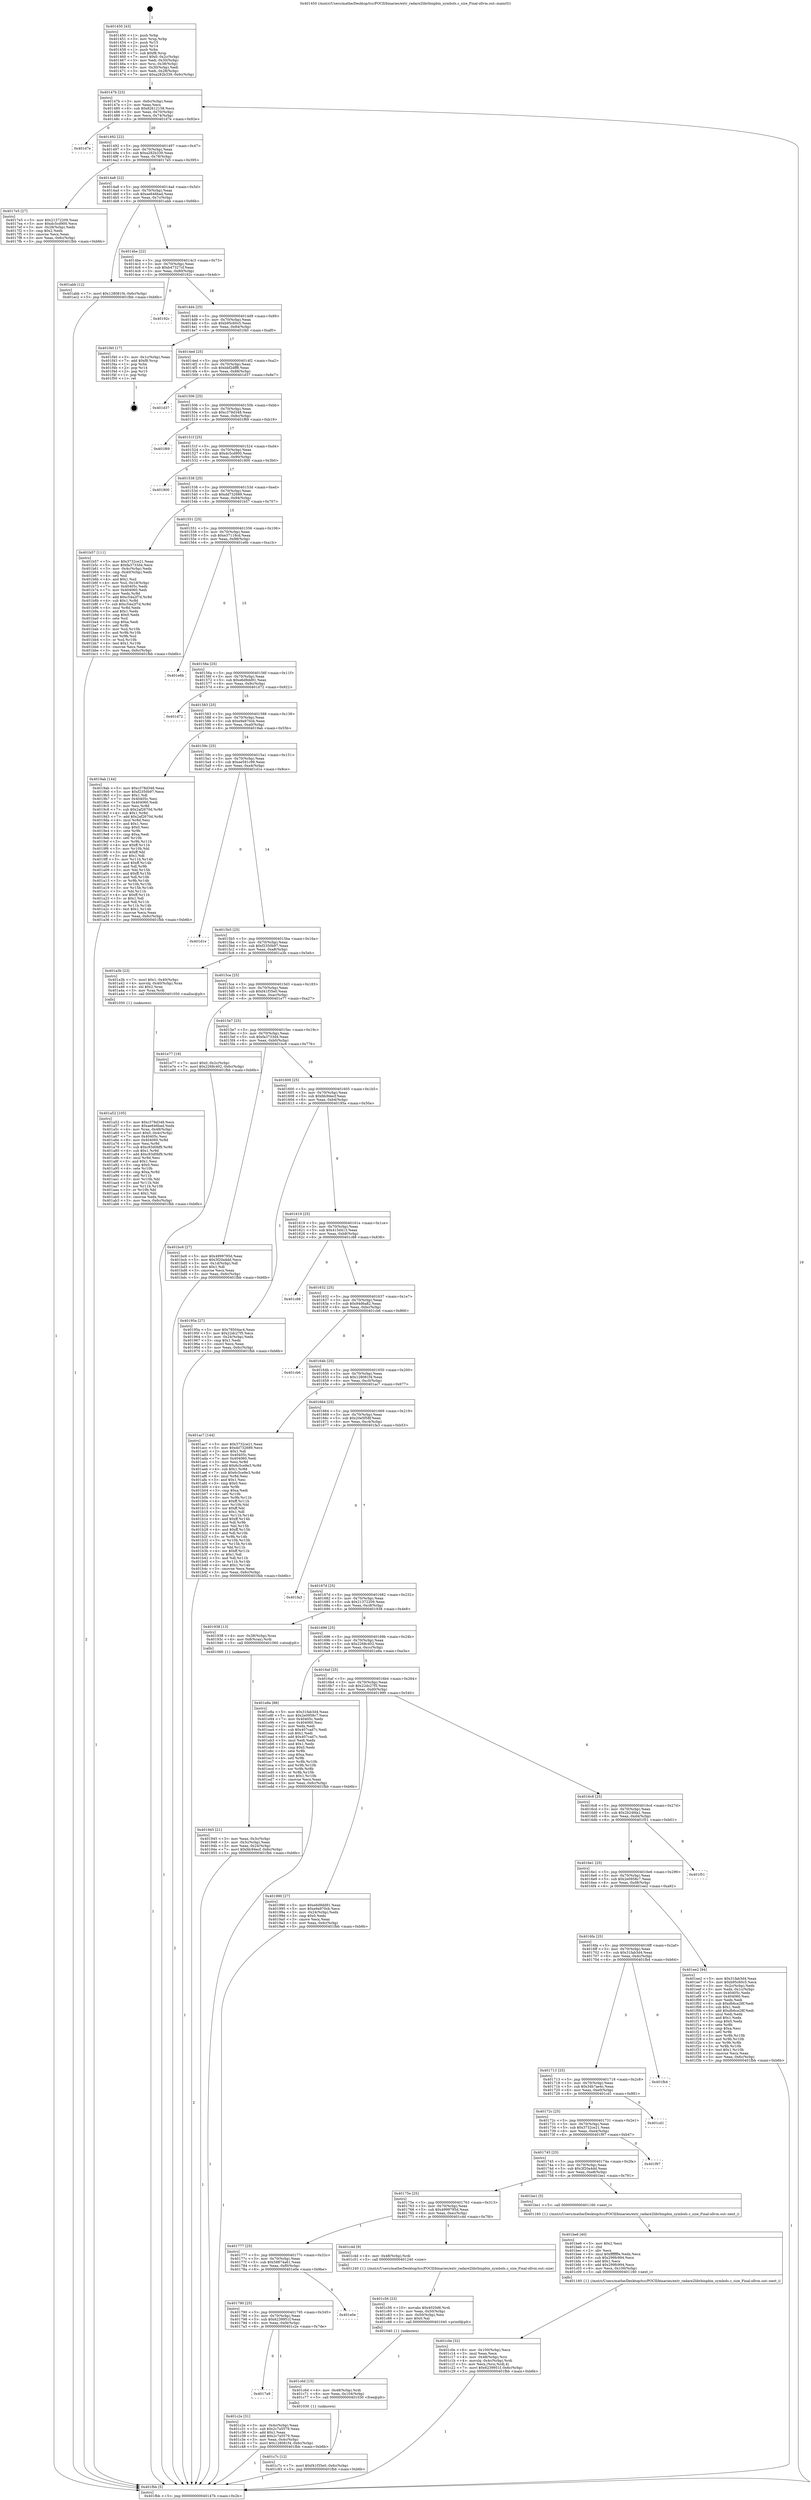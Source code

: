 digraph "0x401450" {
  label = "0x401450 (/mnt/c/Users/mathe/Desktop/tcc/POCII/binaries/extr_radare2librbinpbin_symbols.c_size_Final-ollvm.out::main(0))"
  labelloc = "t"
  node[shape=record]

  Entry [label="",width=0.3,height=0.3,shape=circle,fillcolor=black,style=filled]
  "0x40147b" [label="{
     0x40147b [23]\l
     | [instrs]\l
     &nbsp;&nbsp;0x40147b \<+3\>: mov -0x6c(%rbp),%eax\l
     &nbsp;&nbsp;0x40147e \<+2\>: mov %eax,%ecx\l
     &nbsp;&nbsp;0x401480 \<+6\>: sub $0x82612158,%ecx\l
     &nbsp;&nbsp;0x401486 \<+3\>: mov %eax,-0x70(%rbp)\l
     &nbsp;&nbsp;0x401489 \<+3\>: mov %ecx,-0x74(%rbp)\l
     &nbsp;&nbsp;0x40148c \<+6\>: je 0000000000401d7e \<main+0x92e\>\l
  }"]
  "0x401d7e" [label="{
     0x401d7e\l
  }", style=dashed]
  "0x401492" [label="{
     0x401492 [22]\l
     | [instrs]\l
     &nbsp;&nbsp;0x401492 \<+5\>: jmp 0000000000401497 \<main+0x47\>\l
     &nbsp;&nbsp;0x401497 \<+3\>: mov -0x70(%rbp),%eax\l
     &nbsp;&nbsp;0x40149a \<+5\>: sub $0xa282b339,%eax\l
     &nbsp;&nbsp;0x40149f \<+3\>: mov %eax,-0x78(%rbp)\l
     &nbsp;&nbsp;0x4014a2 \<+6\>: je 00000000004017e5 \<main+0x395\>\l
  }"]
  Exit [label="",width=0.3,height=0.3,shape=circle,fillcolor=black,style=filled,peripheries=2]
  "0x4017e5" [label="{
     0x4017e5 [27]\l
     | [instrs]\l
     &nbsp;&nbsp;0x4017e5 \<+5\>: mov $0x21372209,%eax\l
     &nbsp;&nbsp;0x4017ea \<+5\>: mov $0xdc5cd900,%ecx\l
     &nbsp;&nbsp;0x4017ef \<+3\>: mov -0x28(%rbp),%edx\l
     &nbsp;&nbsp;0x4017f2 \<+3\>: cmp $0x2,%edx\l
     &nbsp;&nbsp;0x4017f5 \<+3\>: cmovne %ecx,%eax\l
     &nbsp;&nbsp;0x4017f8 \<+3\>: mov %eax,-0x6c(%rbp)\l
     &nbsp;&nbsp;0x4017fb \<+5\>: jmp 0000000000401fbb \<main+0xb6b\>\l
  }"]
  "0x4014a8" [label="{
     0x4014a8 [22]\l
     | [instrs]\l
     &nbsp;&nbsp;0x4014a8 \<+5\>: jmp 00000000004014ad \<main+0x5d\>\l
     &nbsp;&nbsp;0x4014ad \<+3\>: mov -0x70(%rbp),%eax\l
     &nbsp;&nbsp;0x4014b0 \<+5\>: sub $0xae646bad,%eax\l
     &nbsp;&nbsp;0x4014b5 \<+3\>: mov %eax,-0x7c(%rbp)\l
     &nbsp;&nbsp;0x4014b8 \<+6\>: je 0000000000401abb \<main+0x66b\>\l
  }"]
  "0x401fbb" [label="{
     0x401fbb [5]\l
     | [instrs]\l
     &nbsp;&nbsp;0x401fbb \<+5\>: jmp 000000000040147b \<main+0x2b\>\l
  }"]
  "0x401450" [label="{
     0x401450 [43]\l
     | [instrs]\l
     &nbsp;&nbsp;0x401450 \<+1\>: push %rbp\l
     &nbsp;&nbsp;0x401451 \<+3\>: mov %rsp,%rbp\l
     &nbsp;&nbsp;0x401454 \<+2\>: push %r15\l
     &nbsp;&nbsp;0x401456 \<+2\>: push %r14\l
     &nbsp;&nbsp;0x401458 \<+1\>: push %rbx\l
     &nbsp;&nbsp;0x401459 \<+7\>: sub $0xf8,%rsp\l
     &nbsp;&nbsp;0x401460 \<+7\>: movl $0x0,-0x2c(%rbp)\l
     &nbsp;&nbsp;0x401467 \<+3\>: mov %edi,-0x30(%rbp)\l
     &nbsp;&nbsp;0x40146a \<+4\>: mov %rsi,-0x38(%rbp)\l
     &nbsp;&nbsp;0x40146e \<+3\>: mov -0x30(%rbp),%edi\l
     &nbsp;&nbsp;0x401471 \<+3\>: mov %edi,-0x28(%rbp)\l
     &nbsp;&nbsp;0x401474 \<+7\>: movl $0xa282b339,-0x6c(%rbp)\l
  }"]
  "0x401c7c" [label="{
     0x401c7c [12]\l
     | [instrs]\l
     &nbsp;&nbsp;0x401c7c \<+7\>: movl $0xf41f35e0,-0x6c(%rbp)\l
     &nbsp;&nbsp;0x401c83 \<+5\>: jmp 0000000000401fbb \<main+0xb6b\>\l
  }"]
  "0x401abb" [label="{
     0x401abb [12]\l
     | [instrs]\l
     &nbsp;&nbsp;0x401abb \<+7\>: movl $0x128081f4,-0x6c(%rbp)\l
     &nbsp;&nbsp;0x401ac2 \<+5\>: jmp 0000000000401fbb \<main+0xb6b\>\l
  }"]
  "0x4014be" [label="{
     0x4014be [22]\l
     | [instrs]\l
     &nbsp;&nbsp;0x4014be \<+5\>: jmp 00000000004014c3 \<main+0x73\>\l
     &nbsp;&nbsp;0x4014c3 \<+3\>: mov -0x70(%rbp),%eax\l
     &nbsp;&nbsp;0x4014c6 \<+5\>: sub $0xb47327cf,%eax\l
     &nbsp;&nbsp;0x4014cb \<+3\>: mov %eax,-0x80(%rbp)\l
     &nbsp;&nbsp;0x4014ce \<+6\>: je 000000000040192c \<main+0x4dc\>\l
  }"]
  "0x401c6d" [label="{
     0x401c6d [15]\l
     | [instrs]\l
     &nbsp;&nbsp;0x401c6d \<+4\>: mov -0x48(%rbp),%rdi\l
     &nbsp;&nbsp;0x401c71 \<+6\>: mov %eax,-0x104(%rbp)\l
     &nbsp;&nbsp;0x401c77 \<+5\>: call 0000000000401030 \<free@plt\>\l
     | [calls]\l
     &nbsp;&nbsp;0x401030 \{1\} (unknown)\l
  }"]
  "0x40192c" [label="{
     0x40192c\l
  }", style=dashed]
  "0x4014d4" [label="{
     0x4014d4 [25]\l
     | [instrs]\l
     &nbsp;&nbsp;0x4014d4 \<+5\>: jmp 00000000004014d9 \<main+0x89\>\l
     &nbsp;&nbsp;0x4014d9 \<+3\>: mov -0x70(%rbp),%eax\l
     &nbsp;&nbsp;0x4014dc \<+5\>: sub $0xb95c60c5,%eax\l
     &nbsp;&nbsp;0x4014e1 \<+6\>: mov %eax,-0x84(%rbp)\l
     &nbsp;&nbsp;0x4014e7 \<+6\>: je 0000000000401f40 \<main+0xaf0\>\l
  }"]
  "0x401c56" [label="{
     0x401c56 [23]\l
     | [instrs]\l
     &nbsp;&nbsp;0x401c56 \<+10\>: movabs $0x4020d6,%rdi\l
     &nbsp;&nbsp;0x401c60 \<+3\>: mov %eax,-0x50(%rbp)\l
     &nbsp;&nbsp;0x401c63 \<+3\>: mov -0x50(%rbp),%esi\l
     &nbsp;&nbsp;0x401c66 \<+2\>: mov $0x0,%al\l
     &nbsp;&nbsp;0x401c68 \<+5\>: call 0000000000401040 \<printf@plt\>\l
     | [calls]\l
     &nbsp;&nbsp;0x401040 \{1\} (unknown)\l
  }"]
  "0x401f40" [label="{
     0x401f40 [17]\l
     | [instrs]\l
     &nbsp;&nbsp;0x401f40 \<+3\>: mov -0x1c(%rbp),%eax\l
     &nbsp;&nbsp;0x401f43 \<+7\>: add $0xf8,%rsp\l
     &nbsp;&nbsp;0x401f4a \<+1\>: pop %rbx\l
     &nbsp;&nbsp;0x401f4b \<+2\>: pop %r14\l
     &nbsp;&nbsp;0x401f4d \<+2\>: pop %r15\l
     &nbsp;&nbsp;0x401f4f \<+1\>: pop %rbp\l
     &nbsp;&nbsp;0x401f50 \<+1\>: ret\l
  }"]
  "0x4014ed" [label="{
     0x4014ed [25]\l
     | [instrs]\l
     &nbsp;&nbsp;0x4014ed \<+5\>: jmp 00000000004014f2 \<main+0xa2\>\l
     &nbsp;&nbsp;0x4014f2 \<+3\>: mov -0x70(%rbp),%eax\l
     &nbsp;&nbsp;0x4014f5 \<+5\>: sub $0xbbf2dff8,%eax\l
     &nbsp;&nbsp;0x4014fa \<+6\>: mov %eax,-0x88(%rbp)\l
     &nbsp;&nbsp;0x401500 \<+6\>: je 0000000000401d37 \<main+0x8e7\>\l
  }"]
  "0x4017a9" [label="{
     0x4017a9\l
  }", style=dashed]
  "0x401d37" [label="{
     0x401d37\l
  }", style=dashed]
  "0x401506" [label="{
     0x401506 [25]\l
     | [instrs]\l
     &nbsp;&nbsp;0x401506 \<+5\>: jmp 000000000040150b \<main+0xbb\>\l
     &nbsp;&nbsp;0x40150b \<+3\>: mov -0x70(%rbp),%eax\l
     &nbsp;&nbsp;0x40150e \<+5\>: sub $0xc378d348,%eax\l
     &nbsp;&nbsp;0x401513 \<+6\>: mov %eax,-0x8c(%rbp)\l
     &nbsp;&nbsp;0x401519 \<+6\>: je 0000000000401f69 \<main+0xb19\>\l
  }"]
  "0x401c2e" [label="{
     0x401c2e [31]\l
     | [instrs]\l
     &nbsp;&nbsp;0x401c2e \<+3\>: mov -0x4c(%rbp),%eax\l
     &nbsp;&nbsp;0x401c31 \<+5\>: sub $0x2c7a5579,%eax\l
     &nbsp;&nbsp;0x401c36 \<+3\>: add $0x1,%eax\l
     &nbsp;&nbsp;0x401c39 \<+5\>: add $0x2c7a5579,%eax\l
     &nbsp;&nbsp;0x401c3e \<+3\>: mov %eax,-0x4c(%rbp)\l
     &nbsp;&nbsp;0x401c41 \<+7\>: movl $0x128081f4,-0x6c(%rbp)\l
     &nbsp;&nbsp;0x401c48 \<+5\>: jmp 0000000000401fbb \<main+0xb6b\>\l
  }"]
  "0x401f69" [label="{
     0x401f69\l
  }", style=dashed]
  "0x40151f" [label="{
     0x40151f [25]\l
     | [instrs]\l
     &nbsp;&nbsp;0x40151f \<+5\>: jmp 0000000000401524 \<main+0xd4\>\l
     &nbsp;&nbsp;0x401524 \<+3\>: mov -0x70(%rbp),%eax\l
     &nbsp;&nbsp;0x401527 \<+5\>: sub $0xdc5cd900,%eax\l
     &nbsp;&nbsp;0x40152c \<+6\>: mov %eax,-0x90(%rbp)\l
     &nbsp;&nbsp;0x401532 \<+6\>: je 0000000000401800 \<main+0x3b0\>\l
  }"]
  "0x401790" [label="{
     0x401790 [25]\l
     | [instrs]\l
     &nbsp;&nbsp;0x401790 \<+5\>: jmp 0000000000401795 \<main+0x345\>\l
     &nbsp;&nbsp;0x401795 \<+3\>: mov -0x70(%rbp),%eax\l
     &nbsp;&nbsp;0x401798 \<+5\>: sub $0x6239951f,%eax\l
     &nbsp;&nbsp;0x40179d \<+6\>: mov %eax,-0xf4(%rbp)\l
     &nbsp;&nbsp;0x4017a3 \<+6\>: je 0000000000401c2e \<main+0x7de\>\l
  }"]
  "0x401800" [label="{
     0x401800\l
  }", style=dashed]
  "0x401538" [label="{
     0x401538 [25]\l
     | [instrs]\l
     &nbsp;&nbsp;0x401538 \<+5\>: jmp 000000000040153d \<main+0xed\>\l
     &nbsp;&nbsp;0x40153d \<+3\>: mov -0x70(%rbp),%eax\l
     &nbsp;&nbsp;0x401540 \<+5\>: sub $0xdd732689,%eax\l
     &nbsp;&nbsp;0x401545 \<+6\>: mov %eax,-0x94(%rbp)\l
     &nbsp;&nbsp;0x40154b \<+6\>: je 0000000000401b57 \<main+0x707\>\l
  }"]
  "0x401e0e" [label="{
     0x401e0e\l
  }", style=dashed]
  "0x401b57" [label="{
     0x401b57 [111]\l
     | [instrs]\l
     &nbsp;&nbsp;0x401b57 \<+5\>: mov $0x3732ce21,%eax\l
     &nbsp;&nbsp;0x401b5c \<+5\>: mov $0xfa3733d4,%ecx\l
     &nbsp;&nbsp;0x401b61 \<+3\>: mov -0x4c(%rbp),%edx\l
     &nbsp;&nbsp;0x401b64 \<+3\>: cmp -0x40(%rbp),%edx\l
     &nbsp;&nbsp;0x401b67 \<+4\>: setl %sil\l
     &nbsp;&nbsp;0x401b6b \<+4\>: and $0x1,%sil\l
     &nbsp;&nbsp;0x401b6f \<+4\>: mov %sil,-0x1d(%rbp)\l
     &nbsp;&nbsp;0x401b73 \<+7\>: mov 0x40405c,%edx\l
     &nbsp;&nbsp;0x401b7a \<+7\>: mov 0x404060,%edi\l
     &nbsp;&nbsp;0x401b81 \<+3\>: mov %edx,%r8d\l
     &nbsp;&nbsp;0x401b84 \<+7\>: add $0xc54a2f7d,%r8d\l
     &nbsp;&nbsp;0x401b8b \<+4\>: sub $0x1,%r8d\l
     &nbsp;&nbsp;0x401b8f \<+7\>: sub $0xc54a2f7d,%r8d\l
     &nbsp;&nbsp;0x401b96 \<+4\>: imul %r8d,%edx\l
     &nbsp;&nbsp;0x401b9a \<+3\>: and $0x1,%edx\l
     &nbsp;&nbsp;0x401b9d \<+3\>: cmp $0x0,%edx\l
     &nbsp;&nbsp;0x401ba0 \<+4\>: sete %sil\l
     &nbsp;&nbsp;0x401ba4 \<+3\>: cmp $0xa,%edi\l
     &nbsp;&nbsp;0x401ba7 \<+4\>: setl %r9b\l
     &nbsp;&nbsp;0x401bab \<+3\>: mov %sil,%r10b\l
     &nbsp;&nbsp;0x401bae \<+3\>: and %r9b,%r10b\l
     &nbsp;&nbsp;0x401bb1 \<+3\>: xor %r9b,%sil\l
     &nbsp;&nbsp;0x401bb4 \<+3\>: or %sil,%r10b\l
     &nbsp;&nbsp;0x401bb7 \<+4\>: test $0x1,%r10b\l
     &nbsp;&nbsp;0x401bbb \<+3\>: cmovne %ecx,%eax\l
     &nbsp;&nbsp;0x401bbe \<+3\>: mov %eax,-0x6c(%rbp)\l
     &nbsp;&nbsp;0x401bc1 \<+5\>: jmp 0000000000401fbb \<main+0xb6b\>\l
  }"]
  "0x401551" [label="{
     0x401551 [25]\l
     | [instrs]\l
     &nbsp;&nbsp;0x401551 \<+5\>: jmp 0000000000401556 \<main+0x106\>\l
     &nbsp;&nbsp;0x401556 \<+3\>: mov -0x70(%rbp),%eax\l
     &nbsp;&nbsp;0x401559 \<+5\>: sub $0xe37118cd,%eax\l
     &nbsp;&nbsp;0x40155e \<+6\>: mov %eax,-0x98(%rbp)\l
     &nbsp;&nbsp;0x401564 \<+6\>: je 0000000000401e6b \<main+0xa1b\>\l
  }"]
  "0x401777" [label="{
     0x401777 [25]\l
     | [instrs]\l
     &nbsp;&nbsp;0x401777 \<+5\>: jmp 000000000040177c \<main+0x32c\>\l
     &nbsp;&nbsp;0x40177c \<+3\>: mov -0x70(%rbp),%eax\l
     &nbsp;&nbsp;0x40177f \<+5\>: sub $0x58874a61,%eax\l
     &nbsp;&nbsp;0x401784 \<+6\>: mov %eax,-0xf0(%rbp)\l
     &nbsp;&nbsp;0x40178a \<+6\>: je 0000000000401e0e \<main+0x9be\>\l
  }"]
  "0x401e6b" [label="{
     0x401e6b\l
  }", style=dashed]
  "0x40156a" [label="{
     0x40156a [25]\l
     | [instrs]\l
     &nbsp;&nbsp;0x40156a \<+5\>: jmp 000000000040156f \<main+0x11f\>\l
     &nbsp;&nbsp;0x40156f \<+3\>: mov -0x70(%rbp),%eax\l
     &nbsp;&nbsp;0x401572 \<+5\>: sub $0xe6d9dd91,%eax\l
     &nbsp;&nbsp;0x401577 \<+6\>: mov %eax,-0x9c(%rbp)\l
     &nbsp;&nbsp;0x40157d \<+6\>: je 0000000000401d72 \<main+0x922\>\l
  }"]
  "0x401c4d" [label="{
     0x401c4d [9]\l
     | [instrs]\l
     &nbsp;&nbsp;0x401c4d \<+4\>: mov -0x48(%rbp),%rdi\l
     &nbsp;&nbsp;0x401c51 \<+5\>: call 0000000000401240 \<size\>\l
     | [calls]\l
     &nbsp;&nbsp;0x401240 \{1\} (/mnt/c/Users/mathe/Desktop/tcc/POCII/binaries/extr_radare2librbinpbin_symbols.c_size_Final-ollvm.out::size)\l
  }"]
  "0x401d72" [label="{
     0x401d72\l
  }", style=dashed]
  "0x401583" [label="{
     0x401583 [25]\l
     | [instrs]\l
     &nbsp;&nbsp;0x401583 \<+5\>: jmp 0000000000401588 \<main+0x138\>\l
     &nbsp;&nbsp;0x401588 \<+3\>: mov -0x70(%rbp),%eax\l
     &nbsp;&nbsp;0x40158b \<+5\>: sub $0xe9a970cb,%eax\l
     &nbsp;&nbsp;0x401590 \<+6\>: mov %eax,-0xa0(%rbp)\l
     &nbsp;&nbsp;0x401596 \<+6\>: je 00000000004019ab \<main+0x55b\>\l
  }"]
  "0x401c0e" [label="{
     0x401c0e [32]\l
     | [instrs]\l
     &nbsp;&nbsp;0x401c0e \<+6\>: mov -0x100(%rbp),%ecx\l
     &nbsp;&nbsp;0x401c14 \<+3\>: imul %eax,%ecx\l
     &nbsp;&nbsp;0x401c17 \<+4\>: mov -0x48(%rbp),%rsi\l
     &nbsp;&nbsp;0x401c1b \<+4\>: movslq -0x4c(%rbp),%rdi\l
     &nbsp;&nbsp;0x401c1f \<+3\>: mov %ecx,(%rsi,%rdi,4)\l
     &nbsp;&nbsp;0x401c22 \<+7\>: movl $0x6239951f,-0x6c(%rbp)\l
     &nbsp;&nbsp;0x401c29 \<+5\>: jmp 0000000000401fbb \<main+0xb6b\>\l
  }"]
  "0x4019ab" [label="{
     0x4019ab [144]\l
     | [instrs]\l
     &nbsp;&nbsp;0x4019ab \<+5\>: mov $0xc378d348,%eax\l
     &nbsp;&nbsp;0x4019b0 \<+5\>: mov $0xf2350b97,%ecx\l
     &nbsp;&nbsp;0x4019b5 \<+2\>: mov $0x1,%dl\l
     &nbsp;&nbsp;0x4019b7 \<+7\>: mov 0x40405c,%esi\l
     &nbsp;&nbsp;0x4019be \<+7\>: mov 0x404060,%edi\l
     &nbsp;&nbsp;0x4019c5 \<+3\>: mov %esi,%r8d\l
     &nbsp;&nbsp;0x4019c8 \<+7\>: sub $0x2af2670d,%r8d\l
     &nbsp;&nbsp;0x4019cf \<+4\>: sub $0x1,%r8d\l
     &nbsp;&nbsp;0x4019d3 \<+7\>: add $0x2af2670d,%r8d\l
     &nbsp;&nbsp;0x4019da \<+4\>: imul %r8d,%esi\l
     &nbsp;&nbsp;0x4019de \<+3\>: and $0x1,%esi\l
     &nbsp;&nbsp;0x4019e1 \<+3\>: cmp $0x0,%esi\l
     &nbsp;&nbsp;0x4019e4 \<+4\>: sete %r9b\l
     &nbsp;&nbsp;0x4019e8 \<+3\>: cmp $0xa,%edi\l
     &nbsp;&nbsp;0x4019eb \<+4\>: setl %r10b\l
     &nbsp;&nbsp;0x4019ef \<+3\>: mov %r9b,%r11b\l
     &nbsp;&nbsp;0x4019f2 \<+4\>: xor $0xff,%r11b\l
     &nbsp;&nbsp;0x4019f6 \<+3\>: mov %r10b,%bl\l
     &nbsp;&nbsp;0x4019f9 \<+3\>: xor $0xff,%bl\l
     &nbsp;&nbsp;0x4019fc \<+3\>: xor $0x1,%dl\l
     &nbsp;&nbsp;0x4019ff \<+3\>: mov %r11b,%r14b\l
     &nbsp;&nbsp;0x401a02 \<+4\>: and $0xff,%r14b\l
     &nbsp;&nbsp;0x401a06 \<+3\>: and %dl,%r9b\l
     &nbsp;&nbsp;0x401a09 \<+3\>: mov %bl,%r15b\l
     &nbsp;&nbsp;0x401a0c \<+4\>: and $0xff,%r15b\l
     &nbsp;&nbsp;0x401a10 \<+3\>: and %dl,%r10b\l
     &nbsp;&nbsp;0x401a13 \<+3\>: or %r9b,%r14b\l
     &nbsp;&nbsp;0x401a16 \<+3\>: or %r10b,%r15b\l
     &nbsp;&nbsp;0x401a19 \<+3\>: xor %r15b,%r14b\l
     &nbsp;&nbsp;0x401a1c \<+3\>: or %bl,%r11b\l
     &nbsp;&nbsp;0x401a1f \<+4\>: xor $0xff,%r11b\l
     &nbsp;&nbsp;0x401a23 \<+3\>: or $0x1,%dl\l
     &nbsp;&nbsp;0x401a26 \<+3\>: and %dl,%r11b\l
     &nbsp;&nbsp;0x401a29 \<+3\>: or %r11b,%r14b\l
     &nbsp;&nbsp;0x401a2c \<+4\>: test $0x1,%r14b\l
     &nbsp;&nbsp;0x401a30 \<+3\>: cmovne %ecx,%eax\l
     &nbsp;&nbsp;0x401a33 \<+3\>: mov %eax,-0x6c(%rbp)\l
     &nbsp;&nbsp;0x401a36 \<+5\>: jmp 0000000000401fbb \<main+0xb6b\>\l
  }"]
  "0x40159c" [label="{
     0x40159c [25]\l
     | [instrs]\l
     &nbsp;&nbsp;0x40159c \<+5\>: jmp 00000000004015a1 \<main+0x151\>\l
     &nbsp;&nbsp;0x4015a1 \<+3\>: mov -0x70(%rbp),%eax\l
     &nbsp;&nbsp;0x4015a4 \<+5\>: sub $0xee591c99,%eax\l
     &nbsp;&nbsp;0x4015a9 \<+6\>: mov %eax,-0xa4(%rbp)\l
     &nbsp;&nbsp;0x4015af \<+6\>: je 0000000000401d1e \<main+0x8ce\>\l
  }"]
  "0x401be6" [label="{
     0x401be6 [40]\l
     | [instrs]\l
     &nbsp;&nbsp;0x401be6 \<+5\>: mov $0x2,%ecx\l
     &nbsp;&nbsp;0x401beb \<+1\>: cltd\l
     &nbsp;&nbsp;0x401bec \<+2\>: idiv %ecx\l
     &nbsp;&nbsp;0x401bee \<+6\>: imul $0xfffffffe,%edx,%ecx\l
     &nbsp;&nbsp;0x401bf4 \<+6\>: sub $0x299fc994,%ecx\l
     &nbsp;&nbsp;0x401bfa \<+3\>: add $0x1,%ecx\l
     &nbsp;&nbsp;0x401bfd \<+6\>: add $0x299fc994,%ecx\l
     &nbsp;&nbsp;0x401c03 \<+6\>: mov %ecx,-0x100(%rbp)\l
     &nbsp;&nbsp;0x401c09 \<+5\>: call 0000000000401160 \<next_i\>\l
     | [calls]\l
     &nbsp;&nbsp;0x401160 \{1\} (/mnt/c/Users/mathe/Desktop/tcc/POCII/binaries/extr_radare2librbinpbin_symbols.c_size_Final-ollvm.out::next_i)\l
  }"]
  "0x401d1e" [label="{
     0x401d1e\l
  }", style=dashed]
  "0x4015b5" [label="{
     0x4015b5 [25]\l
     | [instrs]\l
     &nbsp;&nbsp;0x4015b5 \<+5\>: jmp 00000000004015ba \<main+0x16a\>\l
     &nbsp;&nbsp;0x4015ba \<+3\>: mov -0x70(%rbp),%eax\l
     &nbsp;&nbsp;0x4015bd \<+5\>: sub $0xf2350b97,%eax\l
     &nbsp;&nbsp;0x4015c2 \<+6\>: mov %eax,-0xa8(%rbp)\l
     &nbsp;&nbsp;0x4015c8 \<+6\>: je 0000000000401a3b \<main+0x5eb\>\l
  }"]
  "0x40175e" [label="{
     0x40175e [25]\l
     | [instrs]\l
     &nbsp;&nbsp;0x40175e \<+5\>: jmp 0000000000401763 \<main+0x313\>\l
     &nbsp;&nbsp;0x401763 \<+3\>: mov -0x70(%rbp),%eax\l
     &nbsp;&nbsp;0x401766 \<+5\>: sub $0x4999795d,%eax\l
     &nbsp;&nbsp;0x40176b \<+6\>: mov %eax,-0xec(%rbp)\l
     &nbsp;&nbsp;0x401771 \<+6\>: je 0000000000401c4d \<main+0x7fd\>\l
  }"]
  "0x401a3b" [label="{
     0x401a3b [23]\l
     | [instrs]\l
     &nbsp;&nbsp;0x401a3b \<+7\>: movl $0x1,-0x40(%rbp)\l
     &nbsp;&nbsp;0x401a42 \<+4\>: movslq -0x40(%rbp),%rax\l
     &nbsp;&nbsp;0x401a46 \<+4\>: shl $0x2,%rax\l
     &nbsp;&nbsp;0x401a4a \<+3\>: mov %rax,%rdi\l
     &nbsp;&nbsp;0x401a4d \<+5\>: call 0000000000401050 \<malloc@plt\>\l
     | [calls]\l
     &nbsp;&nbsp;0x401050 \{1\} (unknown)\l
  }"]
  "0x4015ce" [label="{
     0x4015ce [25]\l
     | [instrs]\l
     &nbsp;&nbsp;0x4015ce \<+5\>: jmp 00000000004015d3 \<main+0x183\>\l
     &nbsp;&nbsp;0x4015d3 \<+3\>: mov -0x70(%rbp),%eax\l
     &nbsp;&nbsp;0x4015d6 \<+5\>: sub $0xf41f35e0,%eax\l
     &nbsp;&nbsp;0x4015db \<+6\>: mov %eax,-0xac(%rbp)\l
     &nbsp;&nbsp;0x4015e1 \<+6\>: je 0000000000401e77 \<main+0xa27\>\l
  }"]
  "0x401be1" [label="{
     0x401be1 [5]\l
     | [instrs]\l
     &nbsp;&nbsp;0x401be1 \<+5\>: call 0000000000401160 \<next_i\>\l
     | [calls]\l
     &nbsp;&nbsp;0x401160 \{1\} (/mnt/c/Users/mathe/Desktop/tcc/POCII/binaries/extr_radare2librbinpbin_symbols.c_size_Final-ollvm.out::next_i)\l
  }"]
  "0x401e77" [label="{
     0x401e77 [19]\l
     | [instrs]\l
     &nbsp;&nbsp;0x401e77 \<+7\>: movl $0x0,-0x2c(%rbp)\l
     &nbsp;&nbsp;0x401e7e \<+7\>: movl $0x2268c402,-0x6c(%rbp)\l
     &nbsp;&nbsp;0x401e85 \<+5\>: jmp 0000000000401fbb \<main+0xb6b\>\l
  }"]
  "0x4015e7" [label="{
     0x4015e7 [25]\l
     | [instrs]\l
     &nbsp;&nbsp;0x4015e7 \<+5\>: jmp 00000000004015ec \<main+0x19c\>\l
     &nbsp;&nbsp;0x4015ec \<+3\>: mov -0x70(%rbp),%eax\l
     &nbsp;&nbsp;0x4015ef \<+5\>: sub $0xfa3733d4,%eax\l
     &nbsp;&nbsp;0x4015f4 \<+6\>: mov %eax,-0xb0(%rbp)\l
     &nbsp;&nbsp;0x4015fa \<+6\>: je 0000000000401bc6 \<main+0x776\>\l
  }"]
  "0x401745" [label="{
     0x401745 [25]\l
     | [instrs]\l
     &nbsp;&nbsp;0x401745 \<+5\>: jmp 000000000040174a \<main+0x2fa\>\l
     &nbsp;&nbsp;0x40174a \<+3\>: mov -0x70(%rbp),%eax\l
     &nbsp;&nbsp;0x40174d \<+5\>: sub $0x3f20a4dd,%eax\l
     &nbsp;&nbsp;0x401752 \<+6\>: mov %eax,-0xe8(%rbp)\l
     &nbsp;&nbsp;0x401758 \<+6\>: je 0000000000401be1 \<main+0x791\>\l
  }"]
  "0x401bc6" [label="{
     0x401bc6 [27]\l
     | [instrs]\l
     &nbsp;&nbsp;0x401bc6 \<+5\>: mov $0x4999795d,%eax\l
     &nbsp;&nbsp;0x401bcb \<+5\>: mov $0x3f20a4dd,%ecx\l
     &nbsp;&nbsp;0x401bd0 \<+3\>: mov -0x1d(%rbp),%dl\l
     &nbsp;&nbsp;0x401bd3 \<+3\>: test $0x1,%dl\l
     &nbsp;&nbsp;0x401bd6 \<+3\>: cmovne %ecx,%eax\l
     &nbsp;&nbsp;0x401bd9 \<+3\>: mov %eax,-0x6c(%rbp)\l
     &nbsp;&nbsp;0x401bdc \<+5\>: jmp 0000000000401fbb \<main+0xb6b\>\l
  }"]
  "0x401600" [label="{
     0x401600 [25]\l
     | [instrs]\l
     &nbsp;&nbsp;0x401600 \<+5\>: jmp 0000000000401605 \<main+0x1b5\>\l
     &nbsp;&nbsp;0x401605 \<+3\>: mov -0x70(%rbp),%eax\l
     &nbsp;&nbsp;0x401608 \<+5\>: sub $0xfdc94ecf,%eax\l
     &nbsp;&nbsp;0x40160d \<+6\>: mov %eax,-0xb4(%rbp)\l
     &nbsp;&nbsp;0x401613 \<+6\>: je 000000000040195a \<main+0x50a\>\l
  }"]
  "0x401f97" [label="{
     0x401f97\l
  }", style=dashed]
  "0x40195a" [label="{
     0x40195a [27]\l
     | [instrs]\l
     &nbsp;&nbsp;0x40195a \<+5\>: mov $0x78504ac4,%eax\l
     &nbsp;&nbsp;0x40195f \<+5\>: mov $0x22dc27f5,%ecx\l
     &nbsp;&nbsp;0x401964 \<+3\>: mov -0x24(%rbp),%edx\l
     &nbsp;&nbsp;0x401967 \<+3\>: cmp $0x1,%edx\l
     &nbsp;&nbsp;0x40196a \<+3\>: cmovl %ecx,%eax\l
     &nbsp;&nbsp;0x40196d \<+3\>: mov %eax,-0x6c(%rbp)\l
     &nbsp;&nbsp;0x401970 \<+5\>: jmp 0000000000401fbb \<main+0xb6b\>\l
  }"]
  "0x401619" [label="{
     0x401619 [25]\l
     | [instrs]\l
     &nbsp;&nbsp;0x401619 \<+5\>: jmp 000000000040161e \<main+0x1ce\>\l
     &nbsp;&nbsp;0x40161e \<+3\>: mov -0x70(%rbp),%eax\l
     &nbsp;&nbsp;0x401621 \<+5\>: sub $0x415d413,%eax\l
     &nbsp;&nbsp;0x401626 \<+6\>: mov %eax,-0xb8(%rbp)\l
     &nbsp;&nbsp;0x40162c \<+6\>: je 0000000000401c88 \<main+0x838\>\l
  }"]
  "0x40172c" [label="{
     0x40172c [25]\l
     | [instrs]\l
     &nbsp;&nbsp;0x40172c \<+5\>: jmp 0000000000401731 \<main+0x2e1\>\l
     &nbsp;&nbsp;0x401731 \<+3\>: mov -0x70(%rbp),%eax\l
     &nbsp;&nbsp;0x401734 \<+5\>: sub $0x3732ce21,%eax\l
     &nbsp;&nbsp;0x401739 \<+6\>: mov %eax,-0xe4(%rbp)\l
     &nbsp;&nbsp;0x40173f \<+6\>: je 0000000000401f97 \<main+0xb47\>\l
  }"]
  "0x401c88" [label="{
     0x401c88\l
  }", style=dashed]
  "0x401632" [label="{
     0x401632 [25]\l
     | [instrs]\l
     &nbsp;&nbsp;0x401632 \<+5\>: jmp 0000000000401637 \<main+0x1e7\>\l
     &nbsp;&nbsp;0x401637 \<+3\>: mov -0x70(%rbp),%eax\l
     &nbsp;&nbsp;0x40163a \<+5\>: sub $0x94d6a82,%eax\l
     &nbsp;&nbsp;0x40163f \<+6\>: mov %eax,-0xbc(%rbp)\l
     &nbsp;&nbsp;0x401645 \<+6\>: je 0000000000401cb6 \<main+0x866\>\l
  }"]
  "0x401cd1" [label="{
     0x401cd1\l
  }", style=dashed]
  "0x401cb6" [label="{
     0x401cb6\l
  }", style=dashed]
  "0x40164b" [label="{
     0x40164b [25]\l
     | [instrs]\l
     &nbsp;&nbsp;0x40164b \<+5\>: jmp 0000000000401650 \<main+0x200\>\l
     &nbsp;&nbsp;0x401650 \<+3\>: mov -0x70(%rbp),%eax\l
     &nbsp;&nbsp;0x401653 \<+5\>: sub $0x128081f4,%eax\l
     &nbsp;&nbsp;0x401658 \<+6\>: mov %eax,-0xc0(%rbp)\l
     &nbsp;&nbsp;0x40165e \<+6\>: je 0000000000401ac7 \<main+0x677\>\l
  }"]
  "0x401713" [label="{
     0x401713 [25]\l
     | [instrs]\l
     &nbsp;&nbsp;0x401713 \<+5\>: jmp 0000000000401718 \<main+0x2c8\>\l
     &nbsp;&nbsp;0x401718 \<+3\>: mov -0x70(%rbp),%eax\l
     &nbsp;&nbsp;0x40171b \<+5\>: sub $0x34b7ae4c,%eax\l
     &nbsp;&nbsp;0x401720 \<+6\>: mov %eax,-0xe0(%rbp)\l
     &nbsp;&nbsp;0x401726 \<+6\>: je 0000000000401cd1 \<main+0x881\>\l
  }"]
  "0x401ac7" [label="{
     0x401ac7 [144]\l
     | [instrs]\l
     &nbsp;&nbsp;0x401ac7 \<+5\>: mov $0x3732ce21,%eax\l
     &nbsp;&nbsp;0x401acc \<+5\>: mov $0xdd732689,%ecx\l
     &nbsp;&nbsp;0x401ad1 \<+2\>: mov $0x1,%dl\l
     &nbsp;&nbsp;0x401ad3 \<+7\>: mov 0x40405c,%esi\l
     &nbsp;&nbsp;0x401ada \<+7\>: mov 0x404060,%edi\l
     &nbsp;&nbsp;0x401ae1 \<+3\>: mov %esi,%r8d\l
     &nbsp;&nbsp;0x401ae4 \<+7\>: add $0x6c5ce9e3,%r8d\l
     &nbsp;&nbsp;0x401aeb \<+4\>: sub $0x1,%r8d\l
     &nbsp;&nbsp;0x401aef \<+7\>: sub $0x6c5ce9e3,%r8d\l
     &nbsp;&nbsp;0x401af6 \<+4\>: imul %r8d,%esi\l
     &nbsp;&nbsp;0x401afa \<+3\>: and $0x1,%esi\l
     &nbsp;&nbsp;0x401afd \<+3\>: cmp $0x0,%esi\l
     &nbsp;&nbsp;0x401b00 \<+4\>: sete %r9b\l
     &nbsp;&nbsp;0x401b04 \<+3\>: cmp $0xa,%edi\l
     &nbsp;&nbsp;0x401b07 \<+4\>: setl %r10b\l
     &nbsp;&nbsp;0x401b0b \<+3\>: mov %r9b,%r11b\l
     &nbsp;&nbsp;0x401b0e \<+4\>: xor $0xff,%r11b\l
     &nbsp;&nbsp;0x401b12 \<+3\>: mov %r10b,%bl\l
     &nbsp;&nbsp;0x401b15 \<+3\>: xor $0xff,%bl\l
     &nbsp;&nbsp;0x401b18 \<+3\>: xor $0x1,%dl\l
     &nbsp;&nbsp;0x401b1b \<+3\>: mov %r11b,%r14b\l
     &nbsp;&nbsp;0x401b1e \<+4\>: and $0xff,%r14b\l
     &nbsp;&nbsp;0x401b22 \<+3\>: and %dl,%r9b\l
     &nbsp;&nbsp;0x401b25 \<+3\>: mov %bl,%r15b\l
     &nbsp;&nbsp;0x401b28 \<+4\>: and $0xff,%r15b\l
     &nbsp;&nbsp;0x401b2c \<+3\>: and %dl,%r10b\l
     &nbsp;&nbsp;0x401b2f \<+3\>: or %r9b,%r14b\l
     &nbsp;&nbsp;0x401b32 \<+3\>: or %r10b,%r15b\l
     &nbsp;&nbsp;0x401b35 \<+3\>: xor %r15b,%r14b\l
     &nbsp;&nbsp;0x401b38 \<+3\>: or %bl,%r11b\l
     &nbsp;&nbsp;0x401b3b \<+4\>: xor $0xff,%r11b\l
     &nbsp;&nbsp;0x401b3f \<+3\>: or $0x1,%dl\l
     &nbsp;&nbsp;0x401b42 \<+3\>: and %dl,%r11b\l
     &nbsp;&nbsp;0x401b45 \<+3\>: or %r11b,%r14b\l
     &nbsp;&nbsp;0x401b48 \<+4\>: test $0x1,%r14b\l
     &nbsp;&nbsp;0x401b4c \<+3\>: cmovne %ecx,%eax\l
     &nbsp;&nbsp;0x401b4f \<+3\>: mov %eax,-0x6c(%rbp)\l
     &nbsp;&nbsp;0x401b52 \<+5\>: jmp 0000000000401fbb \<main+0xb6b\>\l
  }"]
  "0x401664" [label="{
     0x401664 [25]\l
     | [instrs]\l
     &nbsp;&nbsp;0x401664 \<+5\>: jmp 0000000000401669 \<main+0x219\>\l
     &nbsp;&nbsp;0x401669 \<+3\>: mov -0x70(%rbp),%eax\l
     &nbsp;&nbsp;0x40166c \<+5\>: sub $0x20e5f58f,%eax\l
     &nbsp;&nbsp;0x401671 \<+6\>: mov %eax,-0xc4(%rbp)\l
     &nbsp;&nbsp;0x401677 \<+6\>: je 0000000000401fa3 \<main+0xb53\>\l
  }"]
  "0x401fb4" [label="{
     0x401fb4\l
  }", style=dashed]
  "0x401fa3" [label="{
     0x401fa3\l
  }", style=dashed]
  "0x40167d" [label="{
     0x40167d [25]\l
     | [instrs]\l
     &nbsp;&nbsp;0x40167d \<+5\>: jmp 0000000000401682 \<main+0x232\>\l
     &nbsp;&nbsp;0x401682 \<+3\>: mov -0x70(%rbp),%eax\l
     &nbsp;&nbsp;0x401685 \<+5\>: sub $0x21372209,%eax\l
     &nbsp;&nbsp;0x40168a \<+6\>: mov %eax,-0xc8(%rbp)\l
     &nbsp;&nbsp;0x401690 \<+6\>: je 0000000000401938 \<main+0x4e8\>\l
  }"]
  "0x4016fa" [label="{
     0x4016fa [25]\l
     | [instrs]\l
     &nbsp;&nbsp;0x4016fa \<+5\>: jmp 00000000004016ff \<main+0x2af\>\l
     &nbsp;&nbsp;0x4016ff \<+3\>: mov -0x70(%rbp),%eax\l
     &nbsp;&nbsp;0x401702 \<+5\>: sub $0x31fab3d4,%eax\l
     &nbsp;&nbsp;0x401707 \<+6\>: mov %eax,-0xdc(%rbp)\l
     &nbsp;&nbsp;0x40170d \<+6\>: je 0000000000401fb4 \<main+0xb64\>\l
  }"]
  "0x401938" [label="{
     0x401938 [13]\l
     | [instrs]\l
     &nbsp;&nbsp;0x401938 \<+4\>: mov -0x38(%rbp),%rax\l
     &nbsp;&nbsp;0x40193c \<+4\>: mov 0x8(%rax),%rdi\l
     &nbsp;&nbsp;0x401940 \<+5\>: call 0000000000401060 \<atoi@plt\>\l
     | [calls]\l
     &nbsp;&nbsp;0x401060 \{1\} (unknown)\l
  }"]
  "0x401696" [label="{
     0x401696 [25]\l
     | [instrs]\l
     &nbsp;&nbsp;0x401696 \<+5\>: jmp 000000000040169b \<main+0x24b\>\l
     &nbsp;&nbsp;0x40169b \<+3\>: mov -0x70(%rbp),%eax\l
     &nbsp;&nbsp;0x40169e \<+5\>: sub $0x2268c402,%eax\l
     &nbsp;&nbsp;0x4016a3 \<+6\>: mov %eax,-0xcc(%rbp)\l
     &nbsp;&nbsp;0x4016a9 \<+6\>: je 0000000000401e8a \<main+0xa3a\>\l
  }"]
  "0x401945" [label="{
     0x401945 [21]\l
     | [instrs]\l
     &nbsp;&nbsp;0x401945 \<+3\>: mov %eax,-0x3c(%rbp)\l
     &nbsp;&nbsp;0x401948 \<+3\>: mov -0x3c(%rbp),%eax\l
     &nbsp;&nbsp;0x40194b \<+3\>: mov %eax,-0x24(%rbp)\l
     &nbsp;&nbsp;0x40194e \<+7\>: movl $0xfdc94ecf,-0x6c(%rbp)\l
     &nbsp;&nbsp;0x401955 \<+5\>: jmp 0000000000401fbb \<main+0xb6b\>\l
  }"]
  "0x401ee2" [label="{
     0x401ee2 [94]\l
     | [instrs]\l
     &nbsp;&nbsp;0x401ee2 \<+5\>: mov $0x31fab3d4,%eax\l
     &nbsp;&nbsp;0x401ee7 \<+5\>: mov $0xb95c60c5,%ecx\l
     &nbsp;&nbsp;0x401eec \<+3\>: mov -0x2c(%rbp),%edx\l
     &nbsp;&nbsp;0x401eef \<+3\>: mov %edx,-0x1c(%rbp)\l
     &nbsp;&nbsp;0x401ef2 \<+7\>: mov 0x40405c,%edx\l
     &nbsp;&nbsp;0x401ef9 \<+7\>: mov 0x404060,%esi\l
     &nbsp;&nbsp;0x401f00 \<+2\>: mov %edx,%edi\l
     &nbsp;&nbsp;0x401f02 \<+6\>: sub $0xdb6ce28f,%edi\l
     &nbsp;&nbsp;0x401f08 \<+3\>: sub $0x1,%edi\l
     &nbsp;&nbsp;0x401f0b \<+6\>: add $0xdb6ce28f,%edi\l
     &nbsp;&nbsp;0x401f11 \<+3\>: imul %edi,%edx\l
     &nbsp;&nbsp;0x401f14 \<+3\>: and $0x1,%edx\l
     &nbsp;&nbsp;0x401f17 \<+3\>: cmp $0x0,%edx\l
     &nbsp;&nbsp;0x401f1a \<+4\>: sete %r8b\l
     &nbsp;&nbsp;0x401f1e \<+3\>: cmp $0xa,%esi\l
     &nbsp;&nbsp;0x401f21 \<+4\>: setl %r9b\l
     &nbsp;&nbsp;0x401f25 \<+3\>: mov %r8b,%r10b\l
     &nbsp;&nbsp;0x401f28 \<+3\>: and %r9b,%r10b\l
     &nbsp;&nbsp;0x401f2b \<+3\>: xor %r9b,%r8b\l
     &nbsp;&nbsp;0x401f2e \<+3\>: or %r8b,%r10b\l
     &nbsp;&nbsp;0x401f31 \<+4\>: test $0x1,%r10b\l
     &nbsp;&nbsp;0x401f35 \<+3\>: cmovne %ecx,%eax\l
     &nbsp;&nbsp;0x401f38 \<+3\>: mov %eax,-0x6c(%rbp)\l
     &nbsp;&nbsp;0x401f3b \<+5\>: jmp 0000000000401fbb \<main+0xb6b\>\l
  }"]
  "0x401e8a" [label="{
     0x401e8a [88]\l
     | [instrs]\l
     &nbsp;&nbsp;0x401e8a \<+5\>: mov $0x31fab3d4,%eax\l
     &nbsp;&nbsp;0x401e8f \<+5\>: mov $0x2e0958c7,%ecx\l
     &nbsp;&nbsp;0x401e94 \<+7\>: mov 0x40405c,%edx\l
     &nbsp;&nbsp;0x401e9b \<+7\>: mov 0x404060,%esi\l
     &nbsp;&nbsp;0x401ea2 \<+2\>: mov %edx,%edi\l
     &nbsp;&nbsp;0x401ea4 \<+6\>: sub $0x407cad7c,%edi\l
     &nbsp;&nbsp;0x401eaa \<+3\>: sub $0x1,%edi\l
     &nbsp;&nbsp;0x401ead \<+6\>: add $0x407cad7c,%edi\l
     &nbsp;&nbsp;0x401eb3 \<+3\>: imul %edi,%edx\l
     &nbsp;&nbsp;0x401eb6 \<+3\>: and $0x1,%edx\l
     &nbsp;&nbsp;0x401eb9 \<+3\>: cmp $0x0,%edx\l
     &nbsp;&nbsp;0x401ebc \<+4\>: sete %r8b\l
     &nbsp;&nbsp;0x401ec0 \<+3\>: cmp $0xa,%esi\l
     &nbsp;&nbsp;0x401ec3 \<+4\>: setl %r9b\l
     &nbsp;&nbsp;0x401ec7 \<+3\>: mov %r8b,%r10b\l
     &nbsp;&nbsp;0x401eca \<+3\>: and %r9b,%r10b\l
     &nbsp;&nbsp;0x401ecd \<+3\>: xor %r9b,%r8b\l
     &nbsp;&nbsp;0x401ed0 \<+3\>: or %r8b,%r10b\l
     &nbsp;&nbsp;0x401ed3 \<+4\>: test $0x1,%r10b\l
     &nbsp;&nbsp;0x401ed7 \<+3\>: cmovne %ecx,%eax\l
     &nbsp;&nbsp;0x401eda \<+3\>: mov %eax,-0x6c(%rbp)\l
     &nbsp;&nbsp;0x401edd \<+5\>: jmp 0000000000401fbb \<main+0xb6b\>\l
  }"]
  "0x4016af" [label="{
     0x4016af [25]\l
     | [instrs]\l
     &nbsp;&nbsp;0x4016af \<+5\>: jmp 00000000004016b4 \<main+0x264\>\l
     &nbsp;&nbsp;0x4016b4 \<+3\>: mov -0x70(%rbp),%eax\l
     &nbsp;&nbsp;0x4016b7 \<+5\>: sub $0x22dc27f5,%eax\l
     &nbsp;&nbsp;0x4016bc \<+6\>: mov %eax,-0xd0(%rbp)\l
     &nbsp;&nbsp;0x4016c2 \<+6\>: je 0000000000401990 \<main+0x540\>\l
  }"]
  "0x4016e1" [label="{
     0x4016e1 [25]\l
     | [instrs]\l
     &nbsp;&nbsp;0x4016e1 \<+5\>: jmp 00000000004016e6 \<main+0x296\>\l
     &nbsp;&nbsp;0x4016e6 \<+3\>: mov -0x70(%rbp),%eax\l
     &nbsp;&nbsp;0x4016e9 \<+5\>: sub $0x2e0958c7,%eax\l
     &nbsp;&nbsp;0x4016ee \<+6\>: mov %eax,-0xd8(%rbp)\l
     &nbsp;&nbsp;0x4016f4 \<+6\>: je 0000000000401ee2 \<main+0xa92\>\l
  }"]
  "0x401990" [label="{
     0x401990 [27]\l
     | [instrs]\l
     &nbsp;&nbsp;0x401990 \<+5\>: mov $0xe6d9dd91,%eax\l
     &nbsp;&nbsp;0x401995 \<+5\>: mov $0xe9a970cb,%ecx\l
     &nbsp;&nbsp;0x40199a \<+3\>: mov -0x24(%rbp),%edx\l
     &nbsp;&nbsp;0x40199d \<+3\>: cmp $0x0,%edx\l
     &nbsp;&nbsp;0x4019a0 \<+3\>: cmove %ecx,%eax\l
     &nbsp;&nbsp;0x4019a3 \<+3\>: mov %eax,-0x6c(%rbp)\l
     &nbsp;&nbsp;0x4019a6 \<+5\>: jmp 0000000000401fbb \<main+0xb6b\>\l
  }"]
  "0x4016c8" [label="{
     0x4016c8 [25]\l
     | [instrs]\l
     &nbsp;&nbsp;0x4016c8 \<+5\>: jmp 00000000004016cd \<main+0x27d\>\l
     &nbsp;&nbsp;0x4016cd \<+3\>: mov -0x70(%rbp),%eax\l
     &nbsp;&nbsp;0x4016d0 \<+5\>: sub $0x2b24fda1,%eax\l
     &nbsp;&nbsp;0x4016d5 \<+6\>: mov %eax,-0xd4(%rbp)\l
     &nbsp;&nbsp;0x4016db \<+6\>: je 0000000000401f51 \<main+0xb01\>\l
  }"]
  "0x401a52" [label="{
     0x401a52 [105]\l
     | [instrs]\l
     &nbsp;&nbsp;0x401a52 \<+5\>: mov $0xc378d348,%ecx\l
     &nbsp;&nbsp;0x401a57 \<+5\>: mov $0xae646bad,%edx\l
     &nbsp;&nbsp;0x401a5c \<+4\>: mov %rax,-0x48(%rbp)\l
     &nbsp;&nbsp;0x401a60 \<+7\>: movl $0x0,-0x4c(%rbp)\l
     &nbsp;&nbsp;0x401a67 \<+7\>: mov 0x40405c,%esi\l
     &nbsp;&nbsp;0x401a6e \<+8\>: mov 0x404060,%r8d\l
     &nbsp;&nbsp;0x401a76 \<+3\>: mov %esi,%r9d\l
     &nbsp;&nbsp;0x401a79 \<+7\>: sub $0xc93d0bf9,%r9d\l
     &nbsp;&nbsp;0x401a80 \<+4\>: sub $0x1,%r9d\l
     &nbsp;&nbsp;0x401a84 \<+7\>: add $0xc93d0bf9,%r9d\l
     &nbsp;&nbsp;0x401a8b \<+4\>: imul %r9d,%esi\l
     &nbsp;&nbsp;0x401a8f \<+3\>: and $0x1,%esi\l
     &nbsp;&nbsp;0x401a92 \<+3\>: cmp $0x0,%esi\l
     &nbsp;&nbsp;0x401a95 \<+4\>: sete %r10b\l
     &nbsp;&nbsp;0x401a99 \<+4\>: cmp $0xa,%r8d\l
     &nbsp;&nbsp;0x401a9d \<+4\>: setl %r11b\l
     &nbsp;&nbsp;0x401aa1 \<+3\>: mov %r10b,%bl\l
     &nbsp;&nbsp;0x401aa4 \<+3\>: and %r11b,%bl\l
     &nbsp;&nbsp;0x401aa7 \<+3\>: xor %r11b,%r10b\l
     &nbsp;&nbsp;0x401aaa \<+3\>: or %r10b,%bl\l
     &nbsp;&nbsp;0x401aad \<+3\>: test $0x1,%bl\l
     &nbsp;&nbsp;0x401ab0 \<+3\>: cmovne %edx,%ecx\l
     &nbsp;&nbsp;0x401ab3 \<+3\>: mov %ecx,-0x6c(%rbp)\l
     &nbsp;&nbsp;0x401ab6 \<+5\>: jmp 0000000000401fbb \<main+0xb6b\>\l
  }"]
  "0x401f51" [label="{
     0x401f51\l
  }", style=dashed]
  Entry -> "0x401450" [label=" 1"]
  "0x40147b" -> "0x401d7e" [label=" 0"]
  "0x40147b" -> "0x401492" [label=" 20"]
  "0x401f40" -> Exit [label=" 1"]
  "0x401492" -> "0x4017e5" [label=" 1"]
  "0x401492" -> "0x4014a8" [label=" 19"]
  "0x4017e5" -> "0x401fbb" [label=" 1"]
  "0x401450" -> "0x40147b" [label=" 1"]
  "0x401fbb" -> "0x40147b" [label=" 19"]
  "0x401ee2" -> "0x401fbb" [label=" 1"]
  "0x4014a8" -> "0x401abb" [label=" 1"]
  "0x4014a8" -> "0x4014be" [label=" 18"]
  "0x401e8a" -> "0x401fbb" [label=" 1"]
  "0x4014be" -> "0x40192c" [label=" 0"]
  "0x4014be" -> "0x4014d4" [label=" 18"]
  "0x401e77" -> "0x401fbb" [label=" 1"]
  "0x4014d4" -> "0x401f40" [label=" 1"]
  "0x4014d4" -> "0x4014ed" [label=" 17"]
  "0x401c7c" -> "0x401fbb" [label=" 1"]
  "0x4014ed" -> "0x401d37" [label=" 0"]
  "0x4014ed" -> "0x401506" [label=" 17"]
  "0x401c6d" -> "0x401c7c" [label=" 1"]
  "0x401506" -> "0x401f69" [label=" 0"]
  "0x401506" -> "0x40151f" [label=" 17"]
  "0x401c56" -> "0x401c6d" [label=" 1"]
  "0x40151f" -> "0x401800" [label=" 0"]
  "0x40151f" -> "0x401538" [label=" 17"]
  "0x401c2e" -> "0x401fbb" [label=" 1"]
  "0x401538" -> "0x401b57" [label=" 2"]
  "0x401538" -> "0x401551" [label=" 15"]
  "0x401790" -> "0x4017a9" [label=" 0"]
  "0x401551" -> "0x401e6b" [label=" 0"]
  "0x401551" -> "0x40156a" [label=" 15"]
  "0x401c4d" -> "0x401c56" [label=" 1"]
  "0x40156a" -> "0x401d72" [label=" 0"]
  "0x40156a" -> "0x401583" [label=" 15"]
  "0x401777" -> "0x401790" [label=" 1"]
  "0x401583" -> "0x4019ab" [label=" 1"]
  "0x401583" -> "0x40159c" [label=" 14"]
  "0x401790" -> "0x401c2e" [label=" 1"]
  "0x40159c" -> "0x401d1e" [label=" 0"]
  "0x40159c" -> "0x4015b5" [label=" 14"]
  "0x40175e" -> "0x401777" [label=" 1"]
  "0x4015b5" -> "0x401a3b" [label=" 1"]
  "0x4015b5" -> "0x4015ce" [label=" 13"]
  "0x40175e" -> "0x401c4d" [label=" 1"]
  "0x4015ce" -> "0x401e77" [label=" 1"]
  "0x4015ce" -> "0x4015e7" [label=" 12"]
  "0x401777" -> "0x401e0e" [label=" 0"]
  "0x4015e7" -> "0x401bc6" [label=" 2"]
  "0x4015e7" -> "0x401600" [label=" 10"]
  "0x401be6" -> "0x401c0e" [label=" 1"]
  "0x401600" -> "0x40195a" [label=" 1"]
  "0x401600" -> "0x401619" [label=" 9"]
  "0x401be1" -> "0x401be6" [label=" 1"]
  "0x401619" -> "0x401c88" [label=" 0"]
  "0x401619" -> "0x401632" [label=" 9"]
  "0x401745" -> "0x401be1" [label=" 1"]
  "0x401632" -> "0x401cb6" [label=" 0"]
  "0x401632" -> "0x40164b" [label=" 9"]
  "0x401c0e" -> "0x401fbb" [label=" 1"]
  "0x40164b" -> "0x401ac7" [label=" 2"]
  "0x40164b" -> "0x401664" [label=" 7"]
  "0x40172c" -> "0x401f97" [label=" 0"]
  "0x401664" -> "0x401fa3" [label=" 0"]
  "0x401664" -> "0x40167d" [label=" 7"]
  "0x401745" -> "0x40175e" [label=" 2"]
  "0x40167d" -> "0x401938" [label=" 1"]
  "0x40167d" -> "0x401696" [label=" 6"]
  "0x401938" -> "0x401945" [label=" 1"]
  "0x401945" -> "0x401fbb" [label=" 1"]
  "0x40195a" -> "0x401fbb" [label=" 1"]
  "0x401713" -> "0x401cd1" [label=" 0"]
  "0x401696" -> "0x401e8a" [label=" 1"]
  "0x401696" -> "0x4016af" [label=" 5"]
  "0x40172c" -> "0x401745" [label=" 3"]
  "0x4016af" -> "0x401990" [label=" 1"]
  "0x4016af" -> "0x4016c8" [label=" 4"]
  "0x401990" -> "0x401fbb" [label=" 1"]
  "0x4019ab" -> "0x401fbb" [label=" 1"]
  "0x401a3b" -> "0x401a52" [label=" 1"]
  "0x401a52" -> "0x401fbb" [label=" 1"]
  "0x401abb" -> "0x401fbb" [label=" 1"]
  "0x401ac7" -> "0x401fbb" [label=" 2"]
  "0x401b57" -> "0x401fbb" [label=" 2"]
  "0x401bc6" -> "0x401fbb" [label=" 2"]
  "0x4016fa" -> "0x401fb4" [label=" 0"]
  "0x4016c8" -> "0x401f51" [label=" 0"]
  "0x4016c8" -> "0x4016e1" [label=" 4"]
  "0x4016fa" -> "0x401713" [label=" 3"]
  "0x4016e1" -> "0x401ee2" [label=" 1"]
  "0x4016e1" -> "0x4016fa" [label=" 3"]
  "0x401713" -> "0x40172c" [label=" 3"]
}
